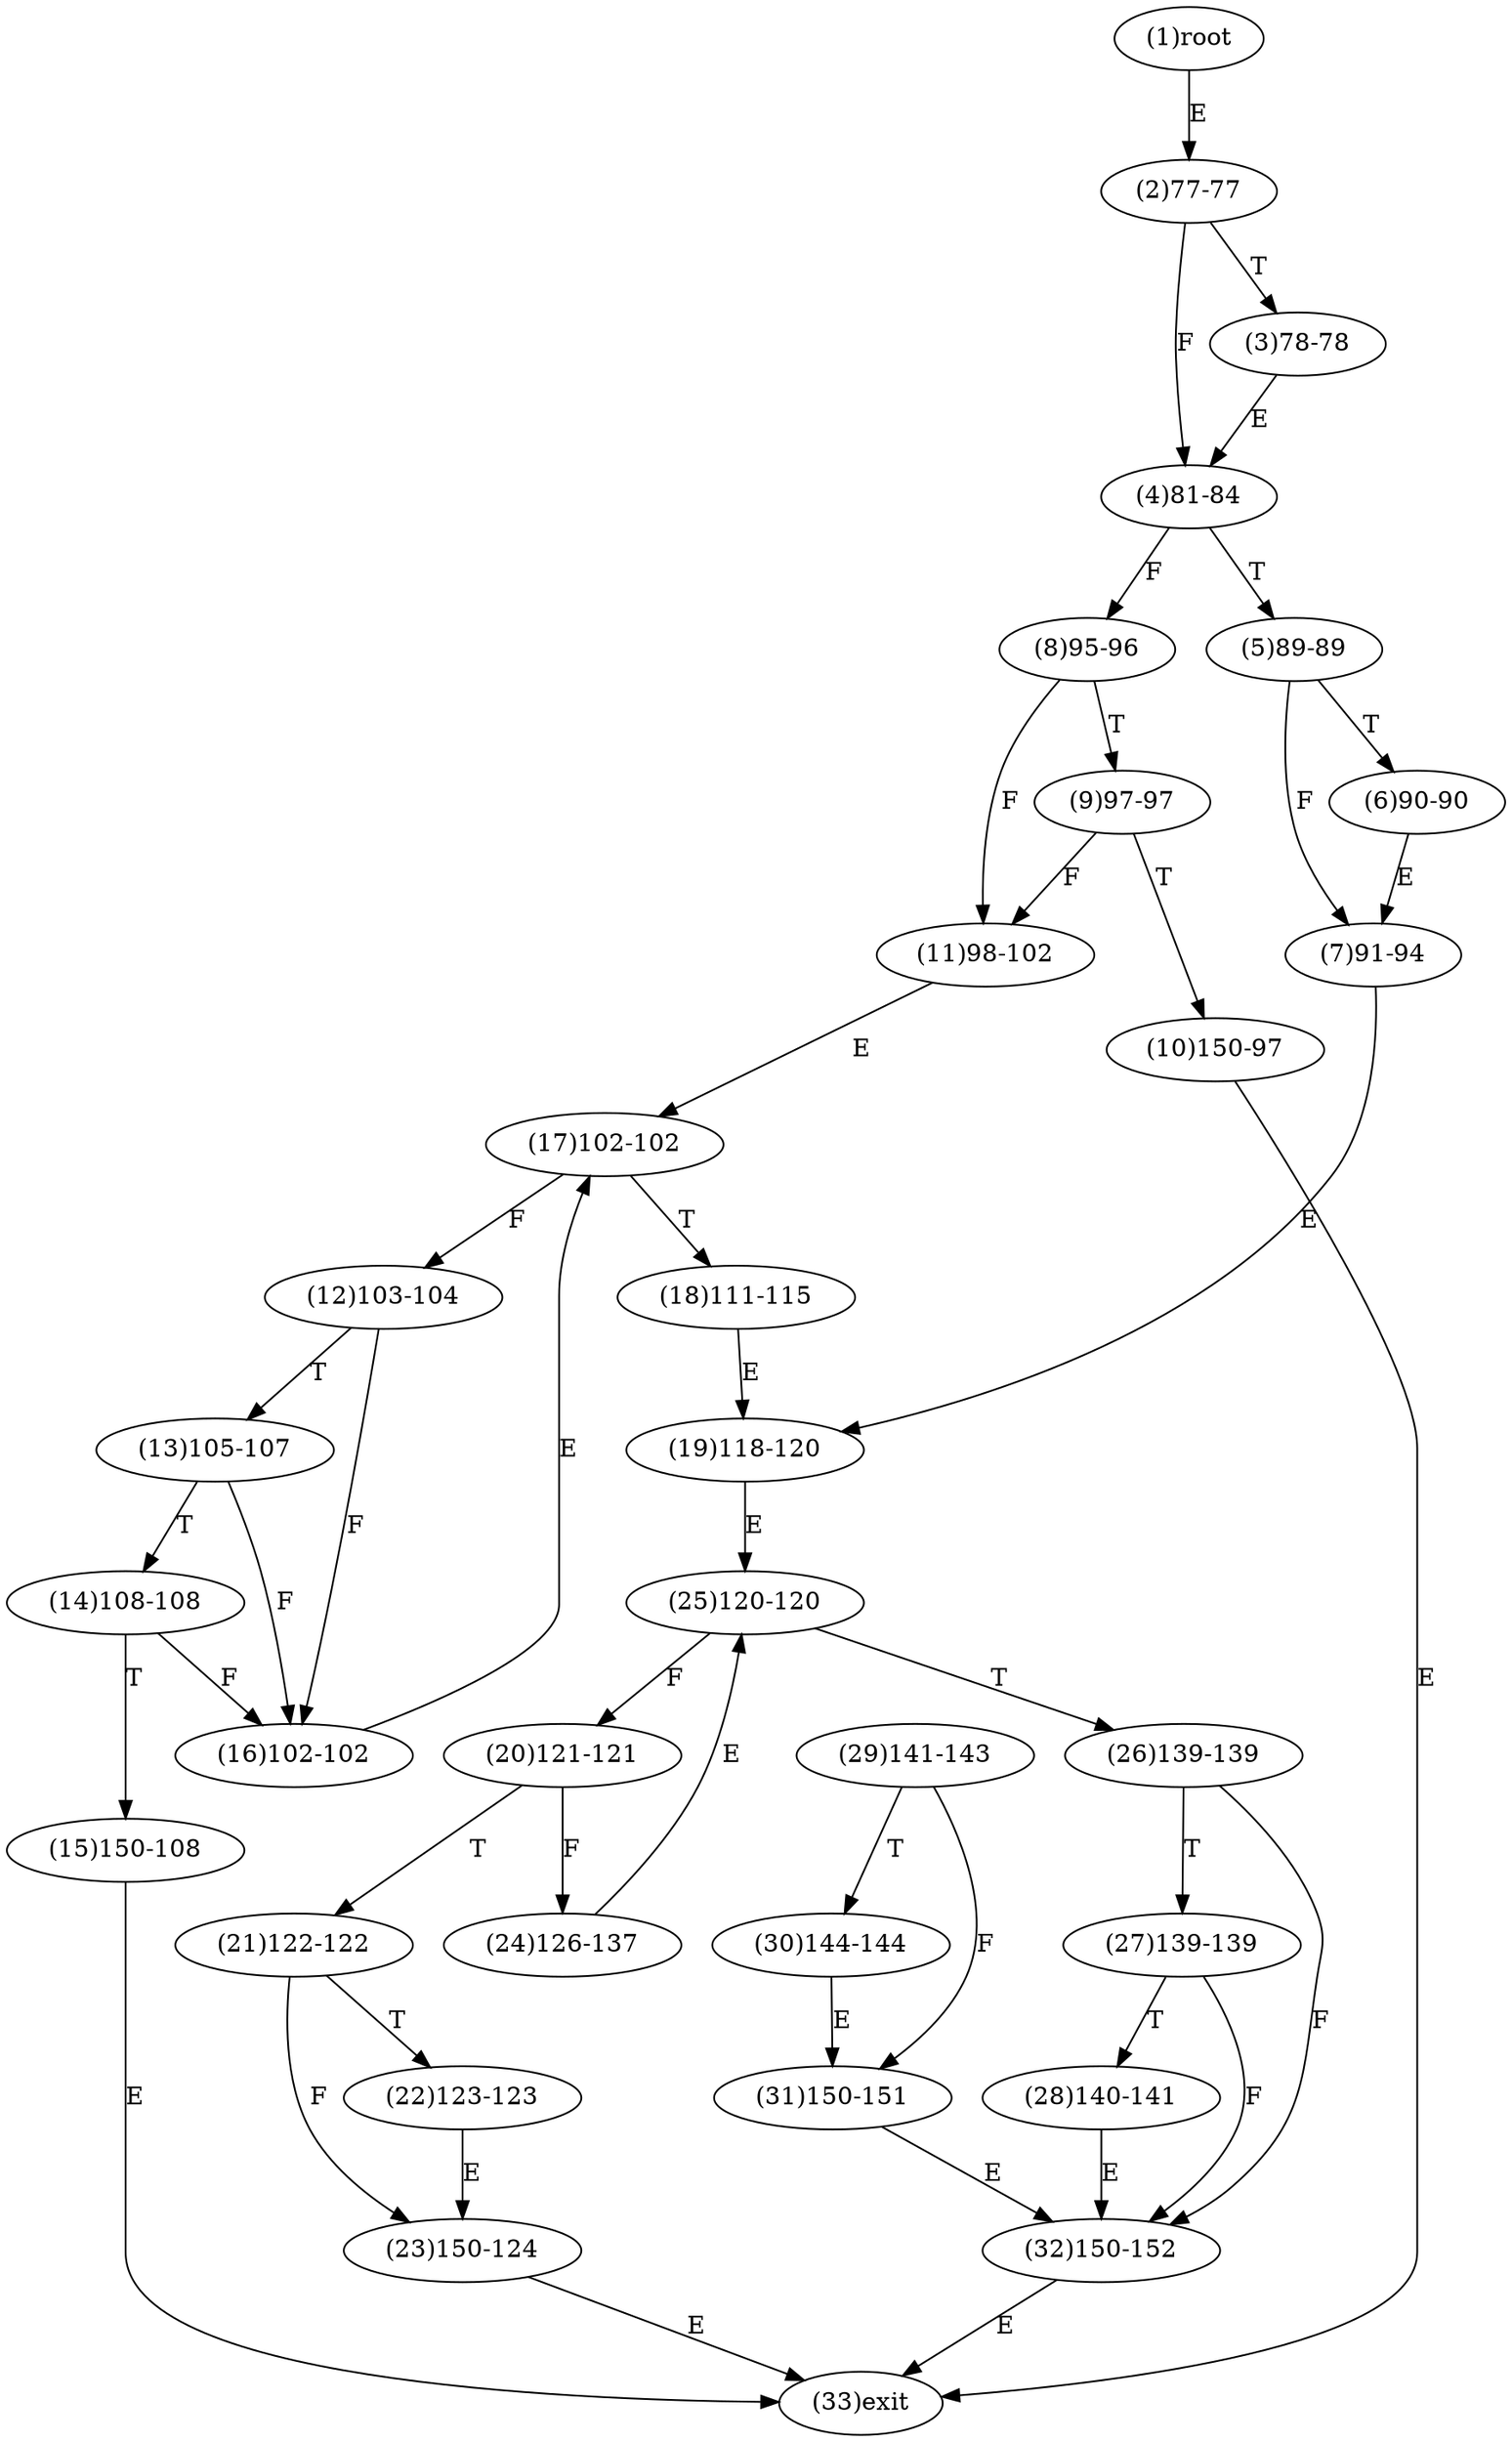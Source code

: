 digraph "" { 
1[ label="(1)root"];
2[ label="(2)77-77"];
3[ label="(3)78-78"];
4[ label="(4)81-84"];
5[ label="(5)89-89"];
6[ label="(6)90-90"];
7[ label="(7)91-94"];
8[ label="(8)95-96"];
9[ label="(9)97-97"];
10[ label="(10)150-97"];
11[ label="(11)98-102"];
12[ label="(12)103-104"];
13[ label="(13)105-107"];
14[ label="(14)108-108"];
15[ label="(15)150-108"];
17[ label="(17)102-102"];
16[ label="(16)102-102"];
19[ label="(19)118-120"];
18[ label="(18)111-115"];
21[ label="(21)122-122"];
20[ label="(20)121-121"];
23[ label="(23)150-124"];
22[ label="(22)123-123"];
25[ label="(25)120-120"];
24[ label="(24)126-137"];
27[ label="(27)139-139"];
26[ label="(26)139-139"];
29[ label="(29)141-143"];
28[ label="(28)140-141"];
31[ label="(31)150-151"];
30[ label="(30)144-144"];
32[ label="(32)150-152"];
33[ label="(33)exit"];
1->2[ label="E"];
2->4[ label="F"];
2->3[ label="T"];
3->4[ label="E"];
4->8[ label="F"];
4->5[ label="T"];
5->7[ label="F"];
5->6[ label="T"];
6->7[ label="E"];
7->19[ label="E"];
8->11[ label="F"];
8->9[ label="T"];
9->11[ label="F"];
9->10[ label="T"];
10->33[ label="E"];
11->17[ label="E"];
12->16[ label="F"];
12->13[ label="T"];
13->16[ label="F"];
13->14[ label="T"];
14->16[ label="F"];
14->15[ label="T"];
15->33[ label="E"];
16->17[ label="E"];
17->12[ label="F"];
17->18[ label="T"];
18->19[ label="E"];
19->25[ label="E"];
20->24[ label="F"];
20->21[ label="T"];
21->23[ label="F"];
21->22[ label="T"];
22->23[ label="E"];
23->33[ label="E"];
24->25[ label="E"];
25->20[ label="F"];
25->26[ label="T"];
26->32[ label="F"];
26->27[ label="T"];
27->32[ label="F"];
27->28[ label="T"];
28->32[ label="E"];
29->31[ label="F"];
29->30[ label="T"];
30->31[ label="E"];
31->32[ label="E"];
32->33[ label="E"];
}